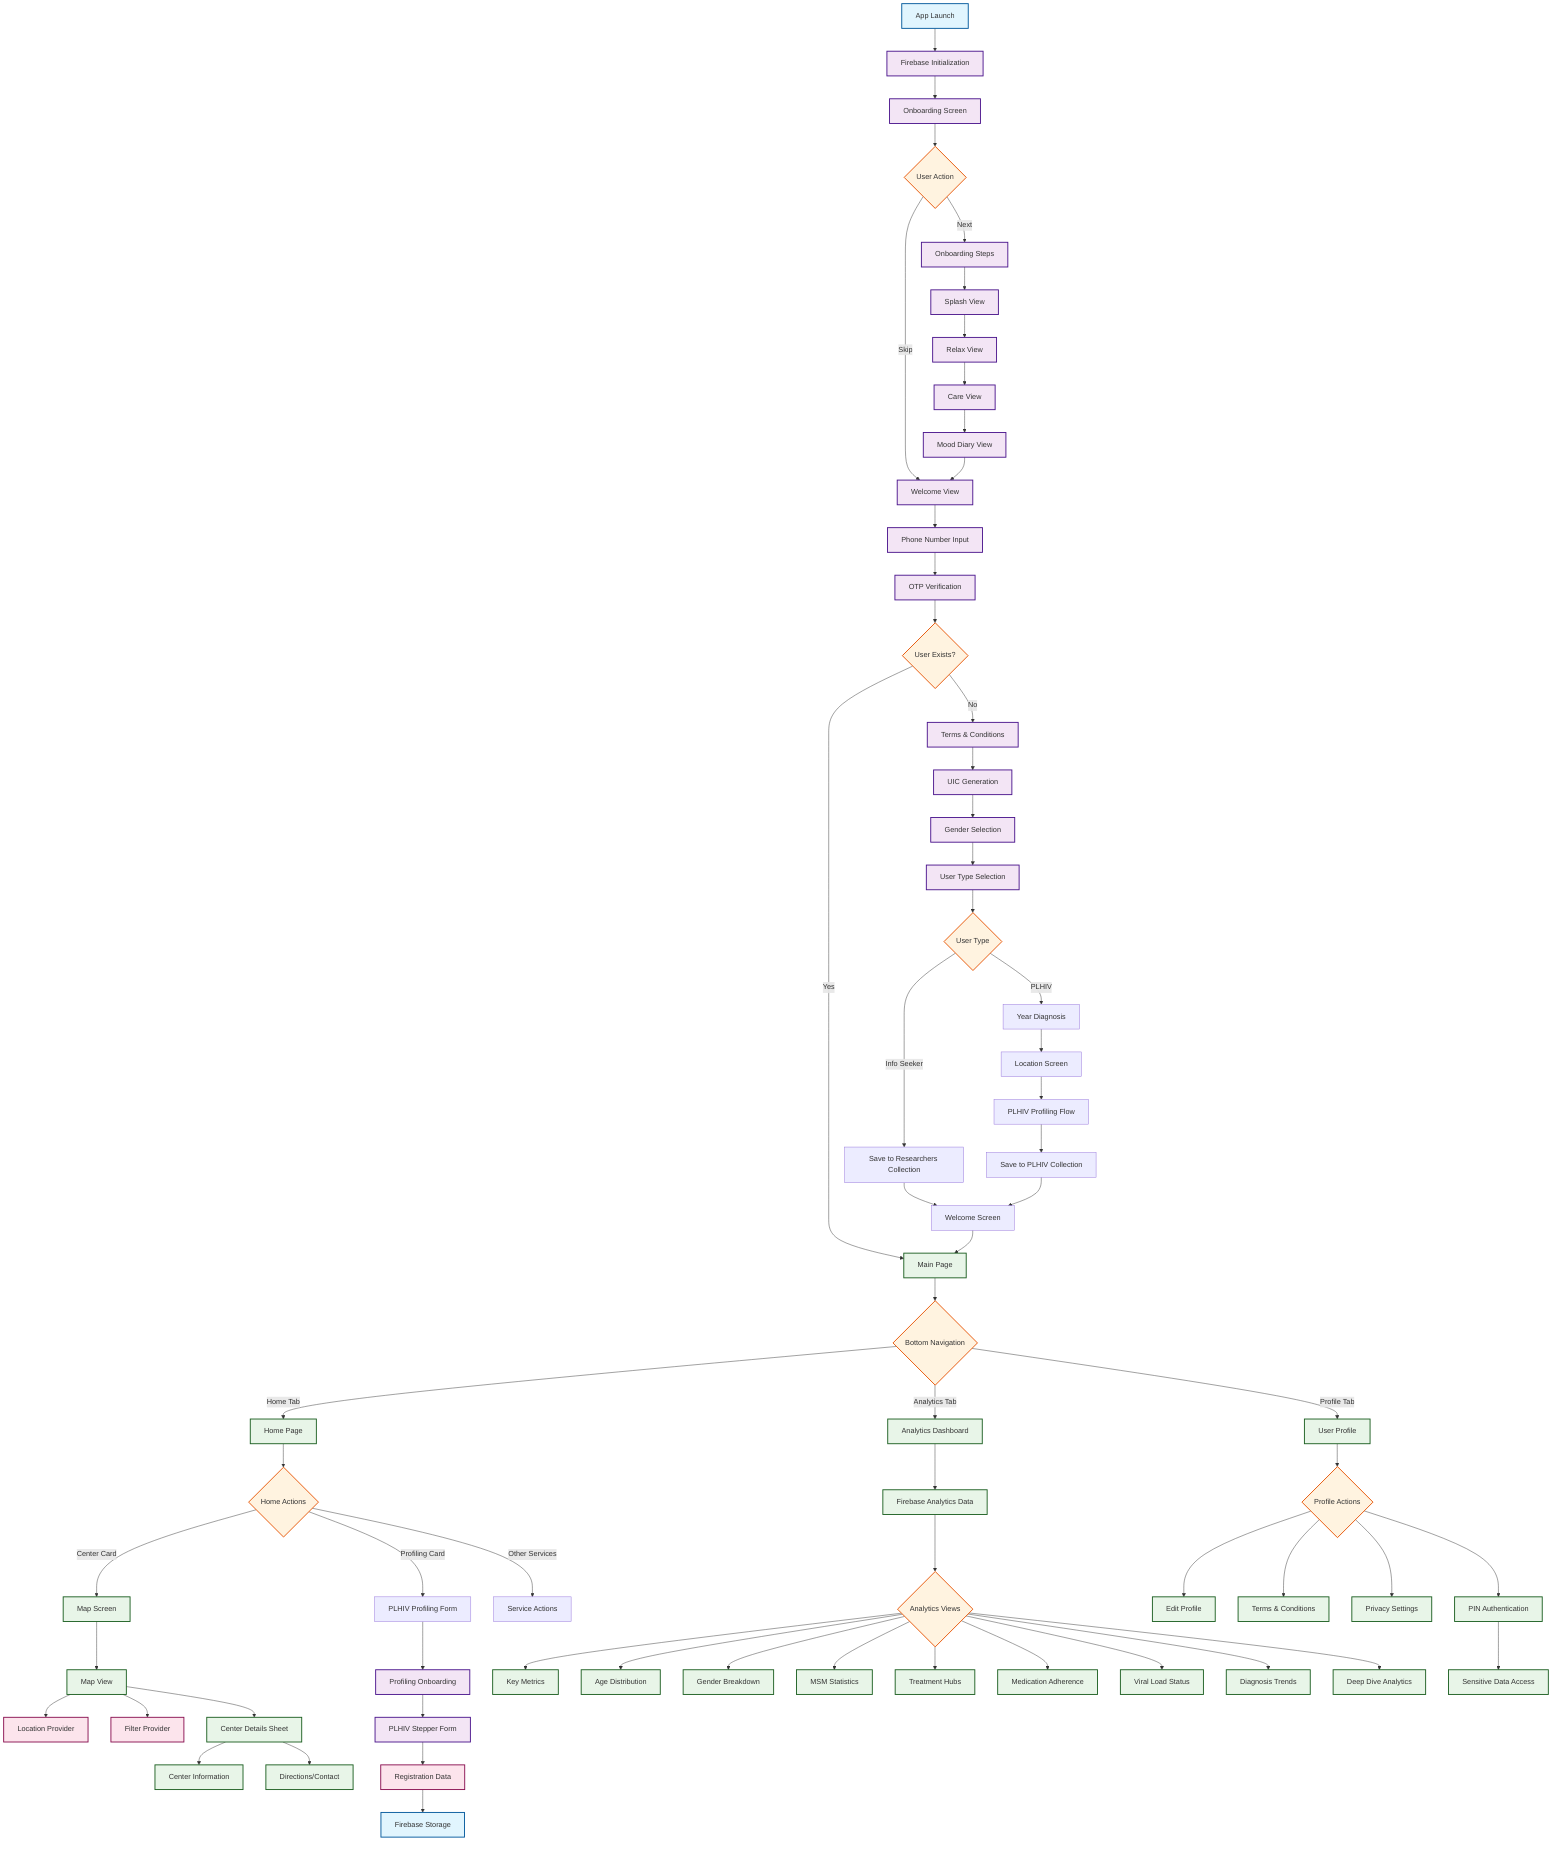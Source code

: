flowchart TD
    A[App Launch] --> B[Firebase Initialization]
    B --> C[Onboarding Screen]
    
    C --> D{User Action}
    D -->|Skip| E[Welcome View]
    D -->|Next| F[Onboarding Steps]
    
    F --> G[Splash View]
    G --> H[Relax View]
    H --> I[Care View]
    I --> J[Mood Diary View]
    J --> E[Welcome View]
    
    E --> K[Phone Number Input]
    K --> L[OTP Verification]
    L --> M{User Exists?}
    M -->|Yes| N[Main Page]
    M -->|No| O[Terms & Conditions]
    O --> P[UIC Generation]
    P --> Q[Gender Selection]
    Q --> R[User Type Selection]
    R --> S{User Type}
    S -->|PLHIV| T[Year Diagnosis]
    S -->|Info Seeker| U[Save to Researchers Collection]
    T --> V[Location Screen]
    V --> W[PLHIV Profiling Flow]
    W --> X[Save to PLHIV Collection]
    U --> Y[Welcome Screen]
    X --> Y[Welcome Screen]
    Y --> N[Main Page]
    
    N --> Z{Bottom Navigation}
    
    Z -->|Home Tab| AA[Home Page]
    Z -->|Analytics Tab| BB[Analytics Dashboard]
    Z -->|Profile Tab| CC[User Profile]
    
    AA --> DD{Home Actions}
    DD -->|Center Card| EE[Map Screen]
    DD -->|Profiling Card| FF[PLHIV Profiling Form]
    DD -->|Other Services| GG[Service Actions]
    
    EE --> HH[Map View]
    HH --> II[Location Provider]
    HH --> JJ[Filter Provider]
    HH --> KK[Center Details Sheet]
    KK --> LL[Center Information]
    KK --> MM[Directions/Contact]
    
    FF --> NN[Profiling Onboarding]
    NN --> OO[PLHIV Stepper Form]
    OO --> PP[Registration Data]
    PP --> QQ[Firebase Storage]
    
    BB --> RR[Firebase Analytics Data]
    RR --> SS{Analytics Views}
    SS --> TT[Key Metrics]
    SS --> UU[Age Distribution]
    SS --> VV[Gender Breakdown]
    SS --> WW[MSM Statistics]
    SS --> XX[Treatment Hubs]
    SS --> YY[Medication Adherence]
    SS --> ZZ[Viral Load Status]
    SS --> AAA[Diagnosis Trends]
    SS --> BBB[Deep Dive Analytics]
    
    CC --> CCC{Profile Actions}
    CCC --> DDD[Edit Profile]
    CCC --> EEE[Terms & Conditions]
    CCC --> FFF[Privacy Settings]
    CCC --> GGG[PIN Authentication]
    GGG --> HHH[Sensitive Data Access]
    
    classDef startEnd fill:#e1f5fe,stroke:#01579b,stroke-width:2px
    classDef process fill:#f3e5f5,stroke:#4a148c,stroke-width:2px
    classDef decision fill:#fff3e0,stroke:#e65100,stroke-width:2px
    classDef screen fill:#e8f5e8,stroke:#1b5e20,stroke-width:2px
    classDef data fill:#fce4ec,stroke:#880e4f,stroke-width:2px
    
    class A,QQ startEnd
    class B,C,F,G,H,I,J,E,K,L,O,P,Q,R,NN,OO process
    class D,M,S,Z,DD,SS,CCC decision
    class N,AA,BB,CC,EE,HH,KK,LL,MM,RR,TT,UU,VV,WW,XX,YY,ZZ,AAA,BBB,DDD,EEE,FFF,GGG,HHH screen
    class PP,II,JJ data